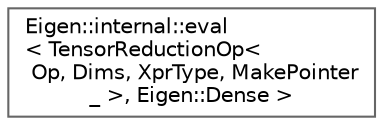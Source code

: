digraph "类继承关系图"
{
 // LATEX_PDF_SIZE
  bgcolor="transparent";
  edge [fontname=Helvetica,fontsize=10,labelfontname=Helvetica,labelfontsize=10];
  node [fontname=Helvetica,fontsize=10,shape=box,height=0.2,width=0.4];
  rankdir="LR";
  Node0 [id="Node000000",label="Eigen::internal::eval\l\< TensorReductionOp\<\l Op, Dims, XprType, MakePointer\l_ \>, Eigen::Dense \>",height=0.2,width=0.4,color="grey40", fillcolor="white", style="filled",URL="$struct_eigen_1_1internal_1_1eval_3_01_tensor_reduction_op_3_01_op_00_01_dims_00_01_xpr_type_00_00c091111a76ab7a3f6cf062dd12dd3c4.html",tooltip=" "];
}

